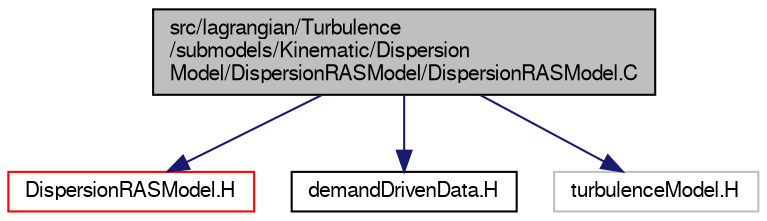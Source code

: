 digraph "src/lagrangian/Turbulence/submodels/Kinematic/DispersionModel/DispersionRASModel/DispersionRASModel.C"
{
  bgcolor="transparent";
  edge [fontname="FreeSans",fontsize="10",labelfontname="FreeSans",labelfontsize="10"];
  node [fontname="FreeSans",fontsize="10",shape=record];
  Node0 [label="src/lagrangian/Turbulence\l/submodels/Kinematic/Dispersion\lModel/DispersionRASModel/DispersionRASModel.C",height=0.2,width=0.4,color="black", fillcolor="grey75", style="filled", fontcolor="black"];
  Node0 -> Node1 [color="midnightblue",fontsize="10",style="solid",fontname="FreeSans"];
  Node1 [label="DispersionRASModel.H",height=0.2,width=0.4,color="red",URL="$a39545.html"];
  Node0 -> Node89 [color="midnightblue",fontsize="10",style="solid",fontname="FreeSans"];
  Node89 [label="demandDrivenData.H",height=0.2,width=0.4,color="black",URL="$a10367.html",tooltip="Template functions to aid in the implementation of demand driven data. "];
  Node0 -> Node90 [color="midnightblue",fontsize="10",style="solid",fontname="FreeSans"];
  Node90 [label="turbulenceModel.H",height=0.2,width=0.4,color="grey75"];
}
